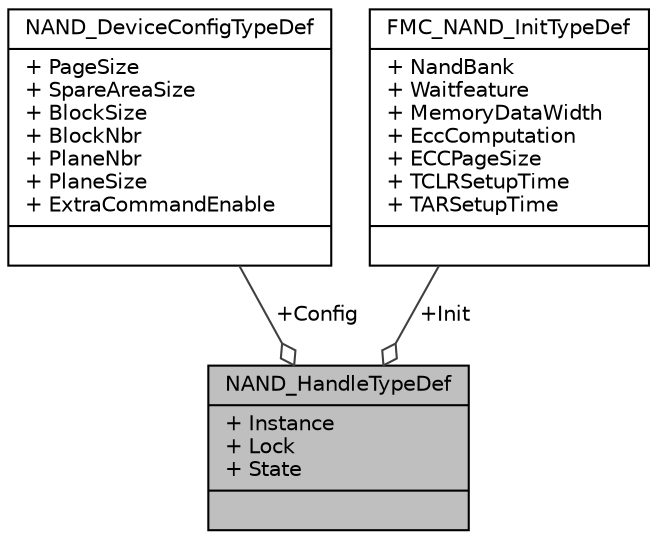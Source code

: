 digraph "NAND_HandleTypeDef"
{
  edge [fontname="Helvetica",fontsize="10",labelfontname="Helvetica",labelfontsize="10"];
  node [fontname="Helvetica",fontsize="10",shape=record];
  Node1 [label="{NAND_HandleTypeDef\n|+ Instance\l+ Lock\l+ State\l|}",height=0.2,width=0.4,color="black", fillcolor="grey75", style="filled", fontcolor="black"];
  Node2 -> Node1 [color="grey25",fontsize="10",style="solid",label=" +Config" ,arrowhead="odiamond",fontname="Helvetica"];
  Node2 [label="{NAND_DeviceConfigTypeDef\n|+ PageSize\l+ SpareAreaSize\l+ BlockSize\l+ BlockNbr\l+ PlaneNbr\l+ PlaneSize\l+ ExtraCommandEnable\l|}",height=0.2,width=0.4,color="black", fillcolor="white", style="filled",URL="$struct_n_a_n_d___device_config_type_def.html",tooltip="NAND Memory info Structure definition. "];
  Node3 -> Node1 [color="grey25",fontsize="10",style="solid",label=" +Init" ,arrowhead="odiamond",fontname="Helvetica"];
  Node3 [label="{FMC_NAND_InitTypeDef\n|+ NandBank\l+ Waitfeature\l+ MemoryDataWidth\l+ EccComputation\l+ ECCPageSize\l+ TCLRSetupTime\l+ TARSetupTime\l|}",height=0.2,width=0.4,color="black", fillcolor="white", style="filled",URL="$struct_f_m_c___n_a_n_d___init_type_def.html",tooltip="FMC NAND Configuration Structure definition. "];
}
